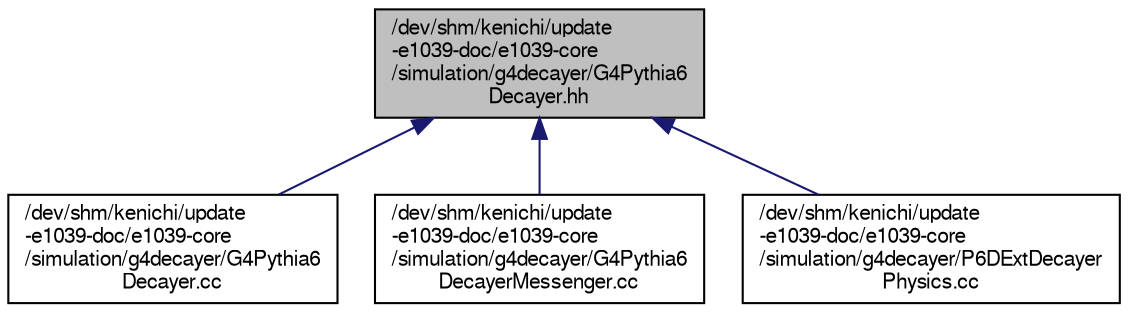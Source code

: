 digraph "/dev/shm/kenichi/update-e1039-doc/e1039-core/simulation/g4decayer/G4Pythia6Decayer.hh"
{
  bgcolor="transparent";
  edge [fontname="FreeSans",fontsize="10",labelfontname="FreeSans",labelfontsize="10"];
  node [fontname="FreeSans",fontsize="10",shape=record];
  Node1 [label="/dev/shm/kenichi/update\l-e1039-doc/e1039-core\l/simulation/g4decayer/G4Pythia6\lDecayer.hh",height=0.2,width=0.4,color="black", fillcolor="grey75", style="filled" fontcolor="black"];
  Node1 -> Node2 [dir="back",color="midnightblue",fontsize="10",style="solid",fontname="FreeSans"];
  Node2 [label="/dev/shm/kenichi/update\l-e1039-doc/e1039-core\l/simulation/g4decayer/G4Pythia6\lDecayer.cc",height=0.2,width=0.4,color="black",URL="$d4/d3c/G4Pythia6Decayer_8cc.html"];
  Node1 -> Node3 [dir="back",color="midnightblue",fontsize="10",style="solid",fontname="FreeSans"];
  Node3 [label="/dev/shm/kenichi/update\l-e1039-doc/e1039-core\l/simulation/g4decayer/G4Pythia6\lDecayerMessenger.cc",height=0.2,width=0.4,color="black",URL="$d3/daf/G4Pythia6DecayerMessenger_8cc.html"];
  Node1 -> Node4 [dir="back",color="midnightblue",fontsize="10",style="solid",fontname="FreeSans"];
  Node4 [label="/dev/shm/kenichi/update\l-e1039-doc/e1039-core\l/simulation/g4decayer/P6DExtDecayer\lPhysics.cc",height=0.2,width=0.4,color="black",URL="$d9/de1/P6DExtDecayerPhysics_8cc.html"];
}
